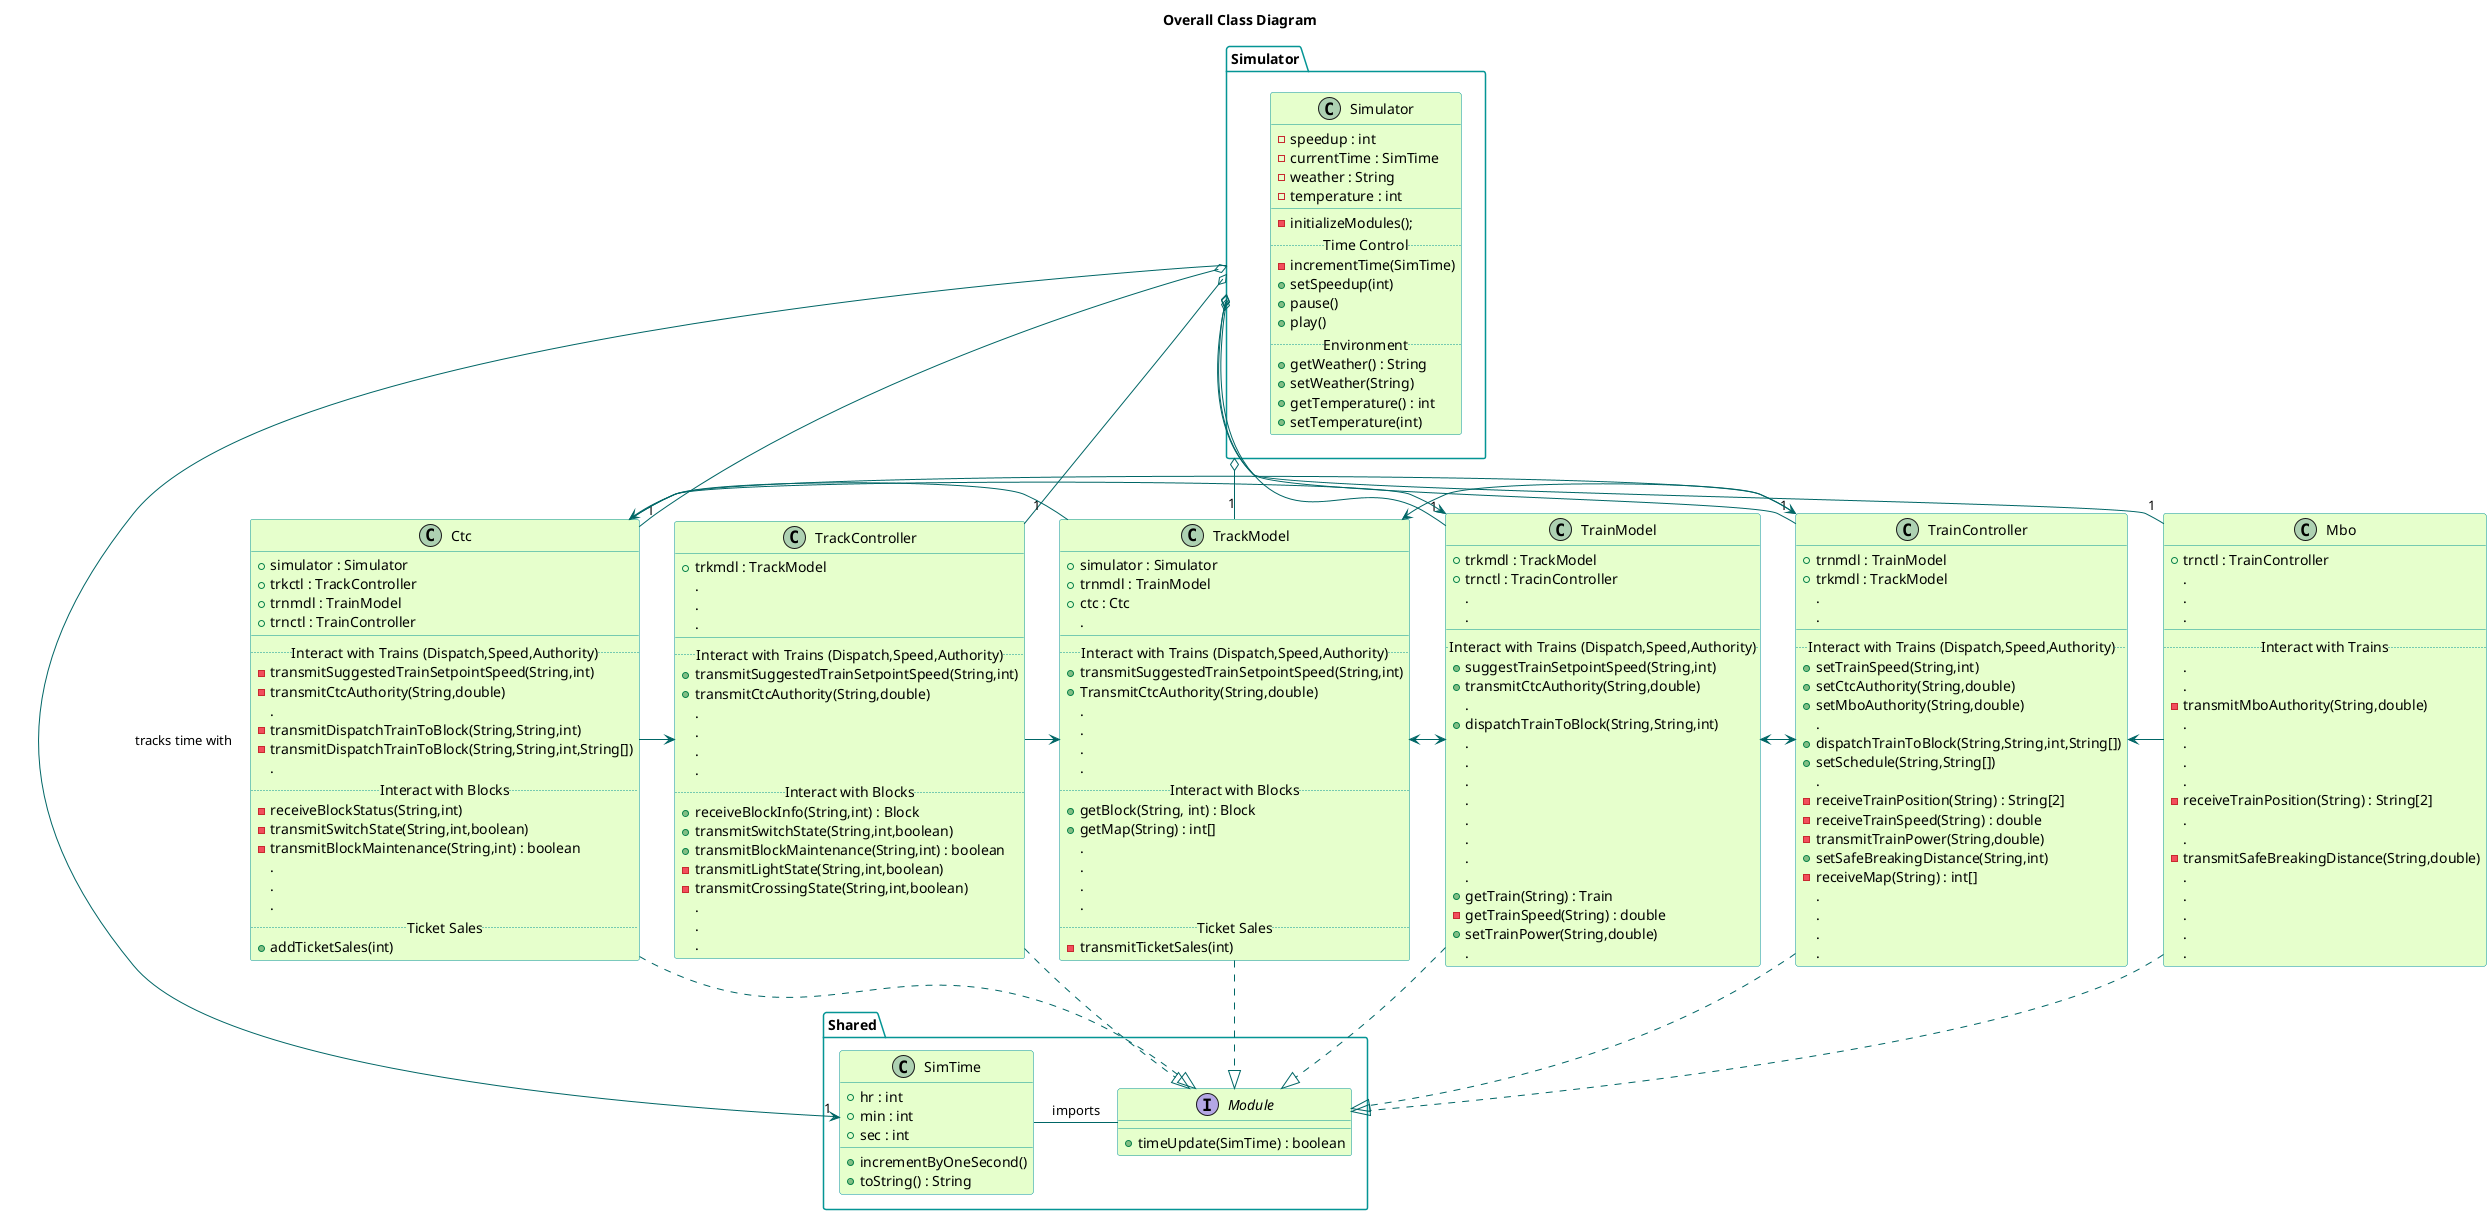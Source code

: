 @startuml
'if only I care about time of day, we should not import SimTime to Module'

title Overall Class Diagram
skinparam backgroundColor transparent
skinparam classBackgroundColor #e6ffcc
skinparam classBorderColor 	#049595
skinparam packageBorderCOlor  #049595
skinparam arrowColor #006666

package Simulator{
  class Simulator{
    -speedup : int
    -currentTime : SimTime
    -weather : String
    -temperature : int
    __
    -initializeModules();
    ..Time Control..
    -incrementTime(SimTime)
    +setSpeedup(int)
    +pause()
    +play()
    ..Environment..
    +getWeather() : String
    +setWeather(String)
    +getTemperature() : int
    +setTemperature(int)
  }
}
Package Shared{
  class SimTime{
    +hr : int
    +min : int
    +sec : int
    +incrementByOneSecond()
    +toString() : String
  }
  interface Module{
    +timeUpdate(SimTime) : boolean
  }
}
class Ctc{
  +simulator : Simulator
  +trkctl : TrackController
  +trnmdl : TrainModel
  +trnctl : TrainController
  __
  ..Interact with Trains (Dispatch,Speed,Authority)..
  -transmitSuggestedTrainSetpointSpeed(String,int)
  -transmitCtcAuthority(String,double)
  .
  -transmitDispatchTrainToBlock(String,String,int)
  -transmitDispatchTrainToBlock(String,String,int,String[])
  .
  ..Interact with Blocks..
  -receiveBlockStatus(String,int)
  -transmitSwitchState(String,int,boolean)
  -transmitBlockMaintenance(String,int) : boolean
  .
  .
  .
  ..Ticket Sales..
  +addTicketSales(int)
}
class TrackController{
  +trkmdl : TrackModel
  .
  .
  .
  __
  ..Interact with Trains (Dispatch,Speed,Authority)..
  +transmitSuggestedTrainSetpointSpeed(String,int)
  +transmitCtcAuthority(String,double)
  .
  .
  .
  .
  ..Interact with Blocks..
  +receiveBlockInfo(String,int) : Block
  +transmitSwitchState(String,int,boolean)
  +transmitBlockMaintenance(String,int) : boolean
  -transmitLightState(String,int,boolean)
  -transmitCrossingState(String,int,boolean)
  .
  .
  .
}
class TrackModel{
  +simulator : Simulator
  +trnmdl : TrainModel
  +ctc : Ctc
  .
  __
  ..Interact with Trains (Dispatch,Speed,Authority)..
  +transmitSuggestedTrainSetpointSpeed(String,int)
  +TransmitCtcAuthority(String,double)
  .
  .
  .
  .
  ..Interact with Blocks..
  +getBlock(String, int) : Block
  +getMap(String) : int[]
  .
  .
  .
  .
  ..Ticket Sales..
  -transmitTicketSales(int)
}
class TrainModel{
  +trkmdl : TrackModel
  +trnctl : TracinController
  .
  .
  __
  ..Interact with Trains (Dispatch,Speed,Authority)..
  +suggestTrainSetpointSpeed(String,int)
  +transmitCtcAuthority(String,double)
  .
  +dispatchTrainToBlock(String,String,int)
  .
  .
  .
  .
  .
  .
  .
  .
  +getTrain(String) : Train
  -getTrainSpeed(String) : double
  +setTrainPower(String,double)
  .
}
class TrainController{
  +trnmdl : TrainModel
  +trkmdl : TrackModel
  .
  .
  __
  ..Interact with Trains (Dispatch,Speed,Authority)..
  +setTrainSpeed(String,int)
  +setCtcAuthority(String,double)
  +setMboAuthority(String,double)
  .
  +dispatchTrainToBlock(String,String,int,String[])
  +setSchedule(String,String[])
  .
  -receiveTrainPosition(String) : String[2]
  -receiveTrainSpeed(String) : double
  -transmitTrainPower(String,double)
  +setSafeBreakingDistance(String,int)
  -receiveMap(String) : int[]
  .
  .
  .
  .
}
class Mbo{
  +trnctl : TrainController
  .
  .
  .
  __
  ..Interact with Trains..
  .
  .
  -transmitMboAuthority(String,double)
  .
  .
  .
  .
  -receiveTrainPosition(String) : String[2]
  .
  .
  -transmitSafeBreakingDistance(String,double)
  .
  .
  .
  .
  .
}

Simulator -> "1" SimTime : tracks time with

Simulator o--"1" Ctc
Simulator o--"1" TrackController
Simulator o--"1" TrackModel
Simulator o--"1" TrainModel
Simulator o--"1" TrainController
Simulator o--"1" Mbo

Ctc -.|> Module
TrackController -.|> Module
TrackModel -.|> Module
TrainModel -.|> Module
TrainController -.|> Module
Mbo -.|> Module

Module - SimTime : imports

Ctc -> TrackController
TrackController -> TrackModel
TrackModel <-> TrainModel
TrainModel <-> TrainController
TrainController <- Mbo

TrainController -> TrackModel /'for getting map'/
TrackModel -> Ctc /'for ticket sales'/
Ctc -> TrainModel /'for dispatching'/
Ctc -> TrainController /'for dispatching'/

@enduml
